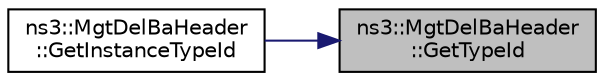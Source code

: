 digraph "ns3::MgtDelBaHeader::GetTypeId"
{
 // LATEX_PDF_SIZE
  edge [fontname="Helvetica",fontsize="10",labelfontname="Helvetica",labelfontsize="10"];
  node [fontname="Helvetica",fontsize="10",shape=record];
  rankdir="RL";
  Node1 [label="ns3::MgtDelBaHeader\l::GetTypeId",height=0.2,width=0.4,color="black", fillcolor="grey75", style="filled", fontcolor="black",tooltip="Register this type."];
  Node1 -> Node2 [dir="back",color="midnightblue",fontsize="10",style="solid",fontname="Helvetica"];
  Node2 [label="ns3::MgtDelBaHeader\l::GetInstanceTypeId",height=0.2,width=0.4,color="black", fillcolor="white", style="filled",URL="$classns3_1_1_mgt_del_ba_header.html#a9bf31173070f0dec46dc7501a96e3455",tooltip="Get the most derived TypeId for this Object."];
}
